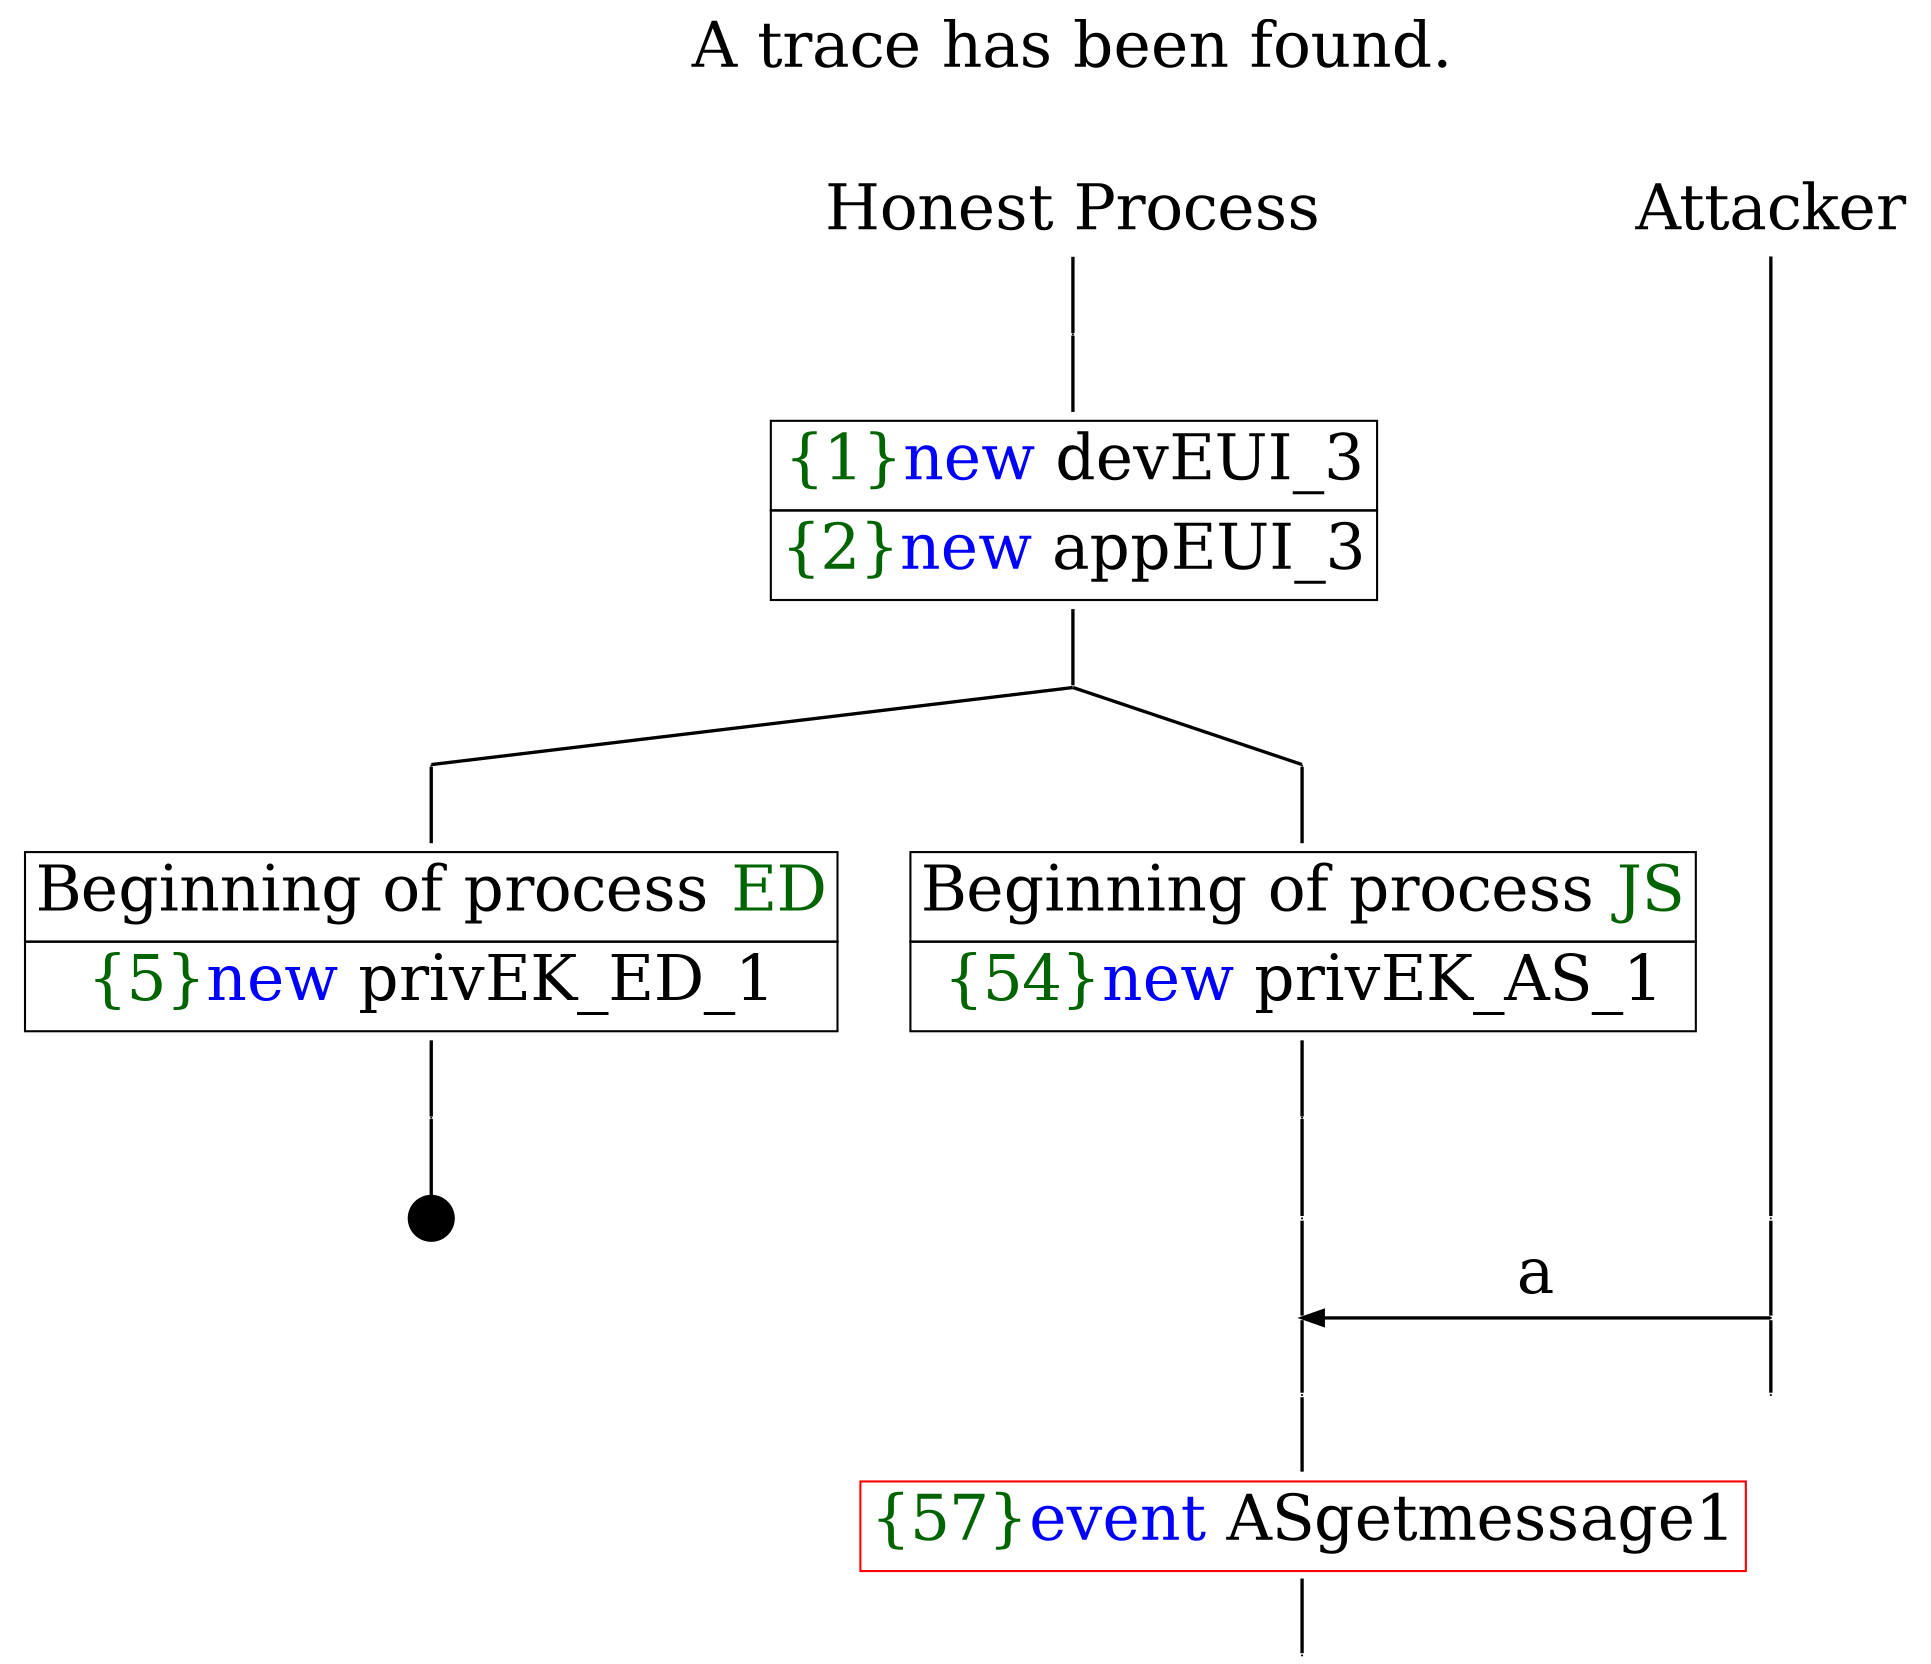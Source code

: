 digraph {
graph [ordering = out]
edge [arrowhead = none, penwidth = 1.6, fontsize = 30]
node [shape = point, width = 0, height = 0, fontsize = 30]
Trace [label = <A trace has been found.<br/>
>, shape = plaintext]
P0__0 [label = "Honest Process", shape = plaintext]
P__0 [label = "Attacker", shape = plaintext]
Trace -> P0__0 [label = "", style = invisible, weight = 100]{rank = same; P0__0 P__0}
P0__0 -> P0__1 [label = <>, weight = 100]
P0__1 -> P0__2 [label = <>, weight = 100]
P0__2 [shape = plaintext, label = <<TABLE BORDER="0" CELLBORDER="1" CELLSPACING="0" CELLPADDING="4"> <TR><TD><FONT COLOR="darkgreen">{1}</FONT><FONT COLOR="blue">new </FONT>devEUI_3</TD></TR><TR><TD><FONT COLOR="darkgreen">{2}</FONT><FONT COLOR="blue">new </FONT>appEUI_3</TD></TR></TABLE>>]
P0__2 -> P0__3 [label = <>, weight = 100]
/*RPar */
P0__3 -> P0_1__3 [label = <>]
P0__3 -> P0_0__3 [label = <>]
P0__3 [label = "", fixedsize = false, width = 0, height = 0, shape = none]
{rank = same; P0_0__3 P0_1__3}
P0_0__3 -> P0_0__4 [label = <>, weight = 100]
P0_0__4 [shape = plaintext, label = <<TABLE BORDER="0" CELLBORDER="1" CELLSPACING="0" CELLPADDING="4"> <TR><TD>Beginning of process <FONT COLOR="darkgreen">JS</FONT></TD></TR><TR><TD><FONT COLOR="darkgreen">{54}</FONT><FONT COLOR="blue">new </FONT>privEK_AS_1</TD></TR></TABLE>>]
P0_0__4 -> P0_0__5 [label = <>, weight = 100]
P0_1__3 -> P0_1__4 [label = <>, weight = 100]
P0_1__4 [shape = plaintext, label = <<TABLE BORDER="0" CELLBORDER="1" CELLSPACING="0" CELLPADDING="4"> <TR><TD>Beginning of process <FONT COLOR="darkgreen">ED</FONT></TD></TR><TR><TD><FONT COLOR="darkgreen">{5}</FONT><FONT COLOR="blue">new </FONT>privEK_ED_1</TD></TR></TABLE>>]
P0_1__4 -> P0_1__5 [label = <>, weight = 100]
P0_1__6 [label = "", width = 0.3, height = 0.3]
P0_1__5 -> P0_1__6 [label = <>, weight = 100]
P0_0__5 -> P0_0__6 [label = <>, weight = 100]
P__0 -> P__1 [label = <>, weight = 100]
{rank = same; P__1 P0_0__6}
P0_0__6 -> P0_0__7 [label = <>, weight = 100]
P__1 -> P__2 [label = <>, weight = 100]
{rank = same; P__2 P0_0__7}
P0_0__7 -> P__2 [label = <a>, dir = back, arrowhead = normal]
P0_0__7 -> P0_0__8 [label = <>, weight = 100]
P__2 -> P__3 [label = <>, weight = 100]
{rank = same; P__3 P0_0__8}
P0_0__8 -> P0_0__9 [label = <>, weight = 100]
P0_0__9 [color = red, shape = plaintext, label = <<TABLE BORDER="0" CELLBORDER="1" CELLSPACING="0" CELLPADDING="4"> <TR><TD><FONT COLOR="darkgreen">{57}</FONT><FONT COLOR="blue">event</FONT> ASgetmessage1</TD></TR></TABLE>>]
P0_0__9 -> P0_0__10 [label = <>, weight = 100]
}